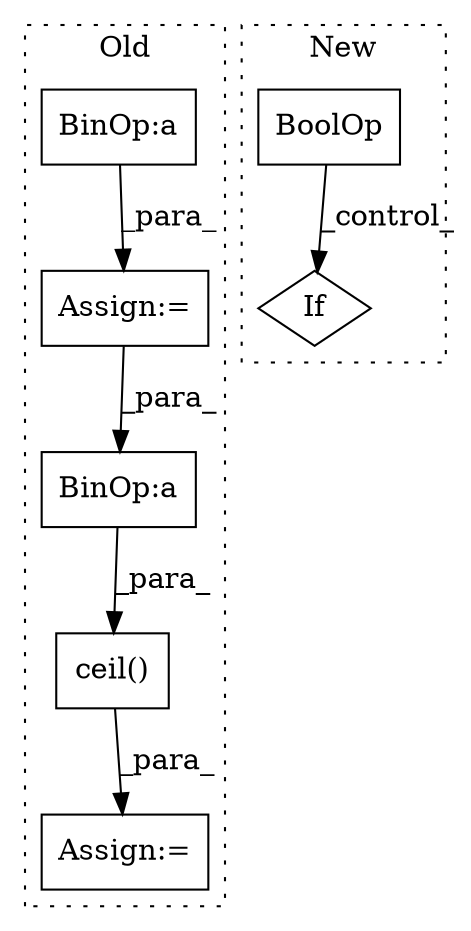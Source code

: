 digraph G {
subgraph cluster0 {
1 [label="ceil()" a="75" s="10855,10903" l="10,1" shape="box"];
4 [label="BinOp:a" a="82" s="10377" l="1" shape="box"];
5 [label="BinOp:a" a="82" s="10881" l="1" shape="box"];
6 [label="Assign:=" a="68" s="10352" l="3" shape="box"];
7 [label="Assign:=" a="68" s="10852" l="3" shape="box"];
label = "Old";
style="dotted";
}
subgraph cluster1 {
2 [label="BoolOp" a="72" s="14684" l="70" shape="box"];
3 [label="If" a="96" s="15150" l="3" shape="diamond"];
label = "New";
style="dotted";
}
1 -> 7 [label="_para_"];
2 -> 3 [label="_control_"];
4 -> 6 [label="_para_"];
5 -> 1 [label="_para_"];
6 -> 5 [label="_para_"];
}